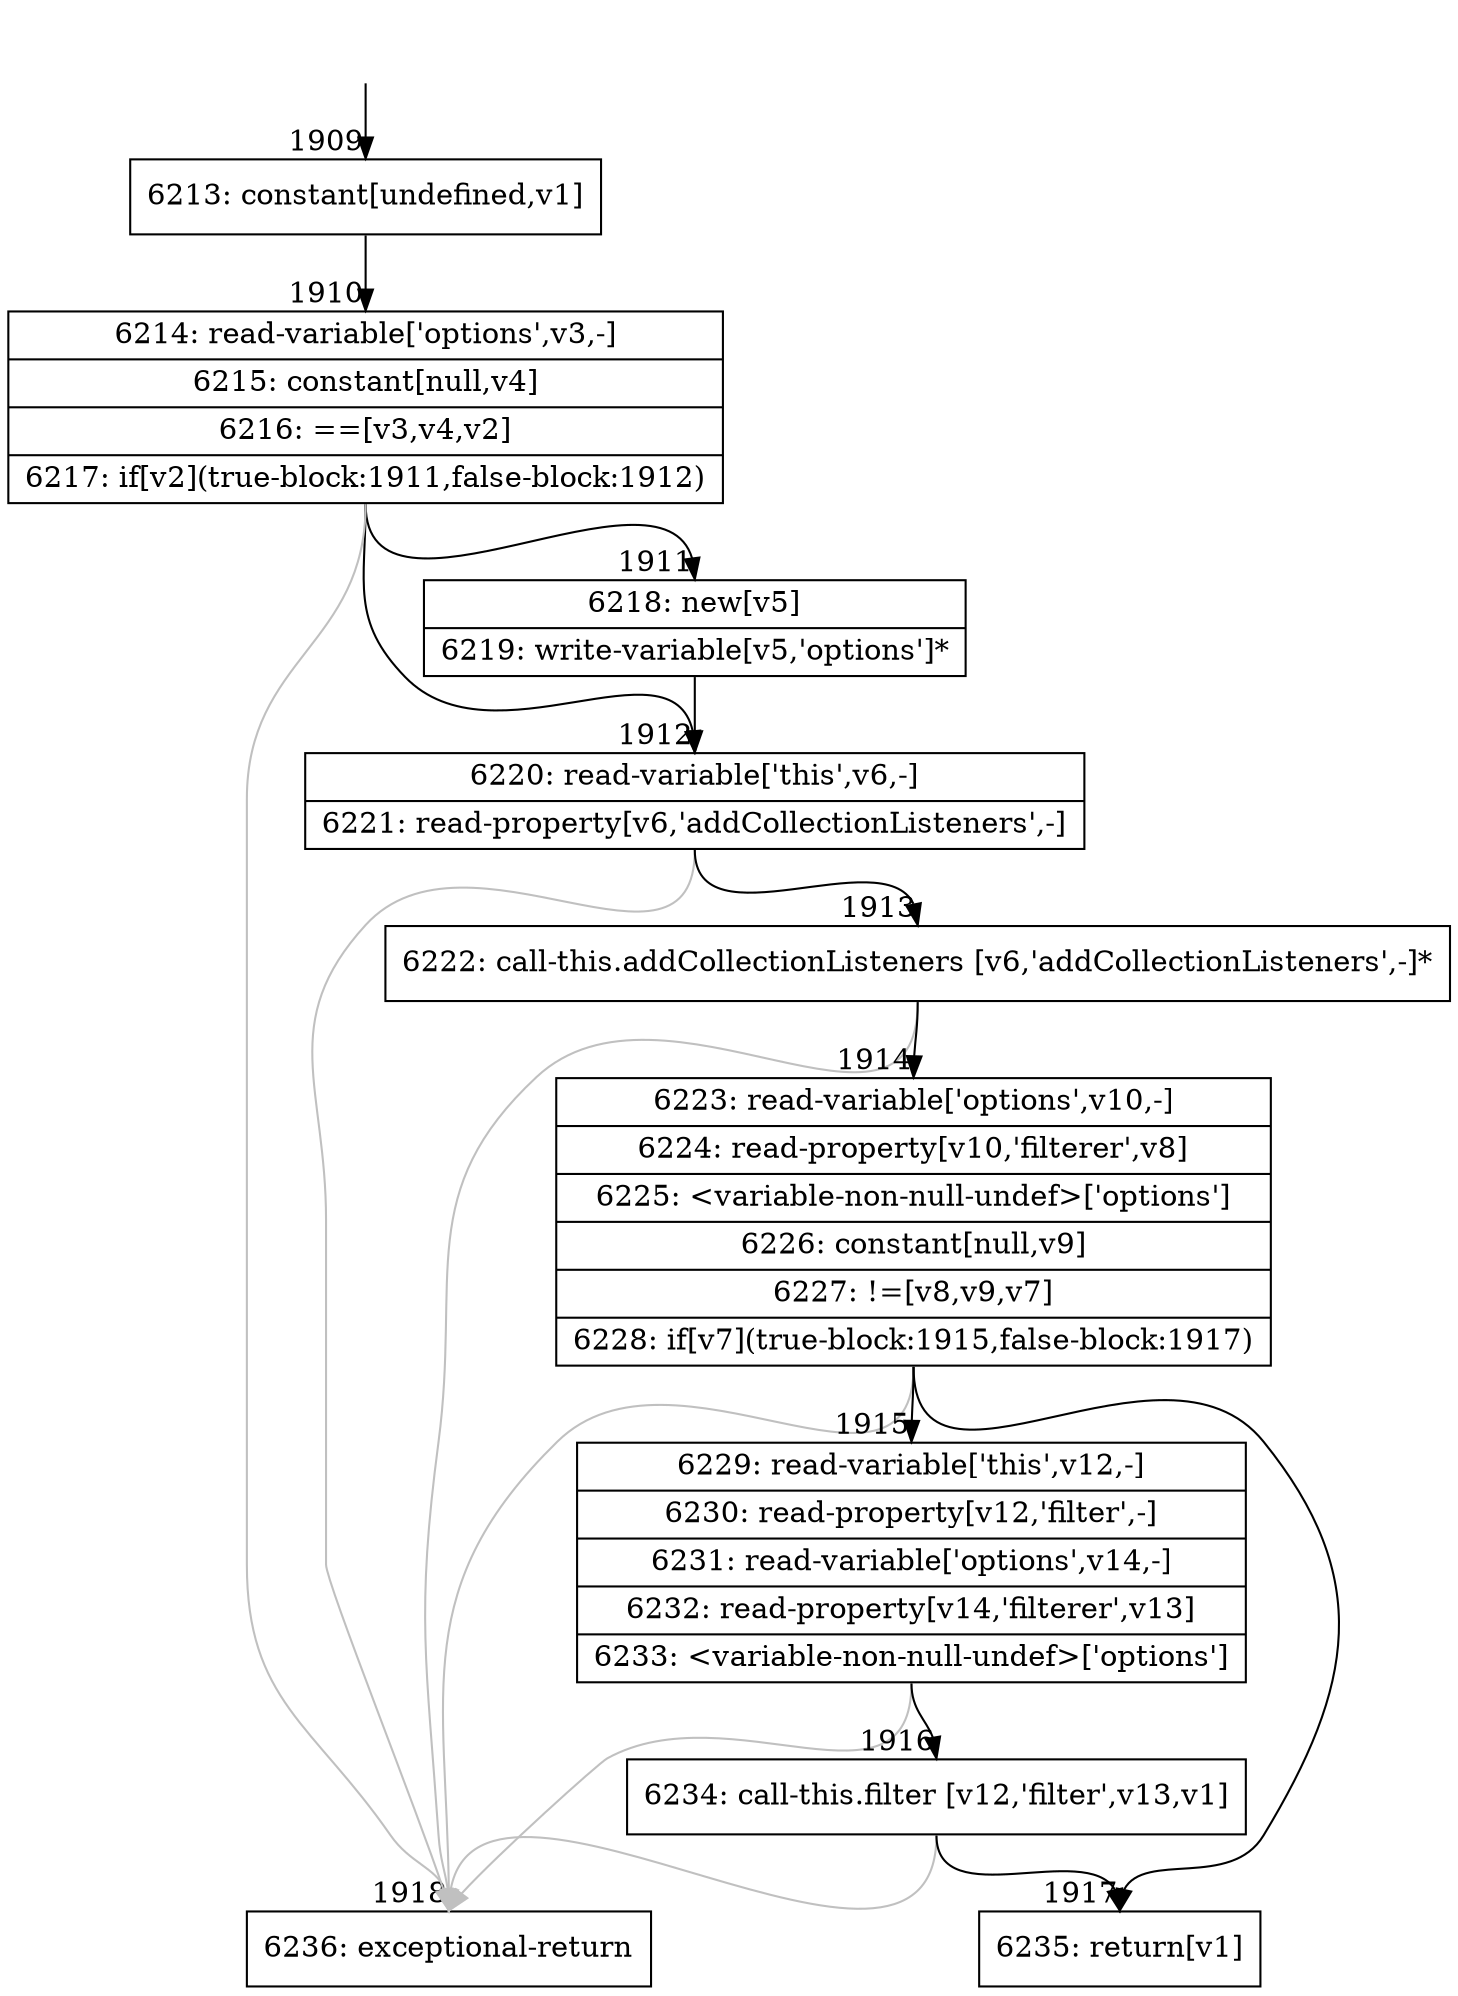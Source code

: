 digraph {
rankdir="TD"
BB_entry160[shape=none,label=""];
BB_entry160 -> BB1909 [tailport=s, headport=n, headlabel="    1909"]
BB1909 [shape=record label="{6213: constant[undefined,v1]}" ] 
BB1909 -> BB1910 [tailport=s, headport=n, headlabel="      1910"]
BB1910 [shape=record label="{6214: read-variable['options',v3,-]|6215: constant[null,v4]|6216: ==[v3,v4,v2]|6217: if[v2](true-block:1911,false-block:1912)}" ] 
BB1910 -> BB1911 [tailport=s, headport=n, headlabel="      1911"]
BB1910 -> BB1912 [tailport=s, headport=n, headlabel="      1912"]
BB1910 -> BB1918 [tailport=s, headport=n, color=gray, headlabel="      1918"]
BB1911 [shape=record label="{6218: new[v5]|6219: write-variable[v5,'options']*}" ] 
BB1911 -> BB1912 [tailport=s, headport=n]
BB1912 [shape=record label="{6220: read-variable['this',v6,-]|6221: read-property[v6,'addCollectionListeners',-]}" ] 
BB1912 -> BB1913 [tailport=s, headport=n, headlabel="      1913"]
BB1912 -> BB1918 [tailport=s, headport=n, color=gray]
BB1913 [shape=record label="{6222: call-this.addCollectionListeners [v6,'addCollectionListeners',-]*}" ] 
BB1913 -> BB1914 [tailport=s, headport=n, headlabel="      1914"]
BB1913 -> BB1918 [tailport=s, headport=n, color=gray]
BB1914 [shape=record label="{6223: read-variable['options',v10,-]|6224: read-property[v10,'filterer',v8]|6225: \<variable-non-null-undef\>['options']|6226: constant[null,v9]|6227: !=[v8,v9,v7]|6228: if[v7](true-block:1915,false-block:1917)}" ] 
BB1914 -> BB1915 [tailport=s, headport=n, headlabel="      1915"]
BB1914 -> BB1917 [tailport=s, headport=n, headlabel="      1917"]
BB1914 -> BB1918 [tailport=s, headport=n, color=gray]
BB1915 [shape=record label="{6229: read-variable['this',v12,-]|6230: read-property[v12,'filter',-]|6231: read-variable['options',v14,-]|6232: read-property[v14,'filterer',v13]|6233: \<variable-non-null-undef\>['options']}" ] 
BB1915 -> BB1916 [tailport=s, headport=n, headlabel="      1916"]
BB1915 -> BB1918 [tailport=s, headport=n, color=gray]
BB1916 [shape=record label="{6234: call-this.filter [v12,'filter',v13,v1]}" ] 
BB1916 -> BB1917 [tailport=s, headport=n]
BB1916 -> BB1918 [tailport=s, headport=n, color=gray]
BB1917 [shape=record label="{6235: return[v1]}" ] 
BB1918 [shape=record label="{6236: exceptional-return}" ] 
//#$~ 1722
}
